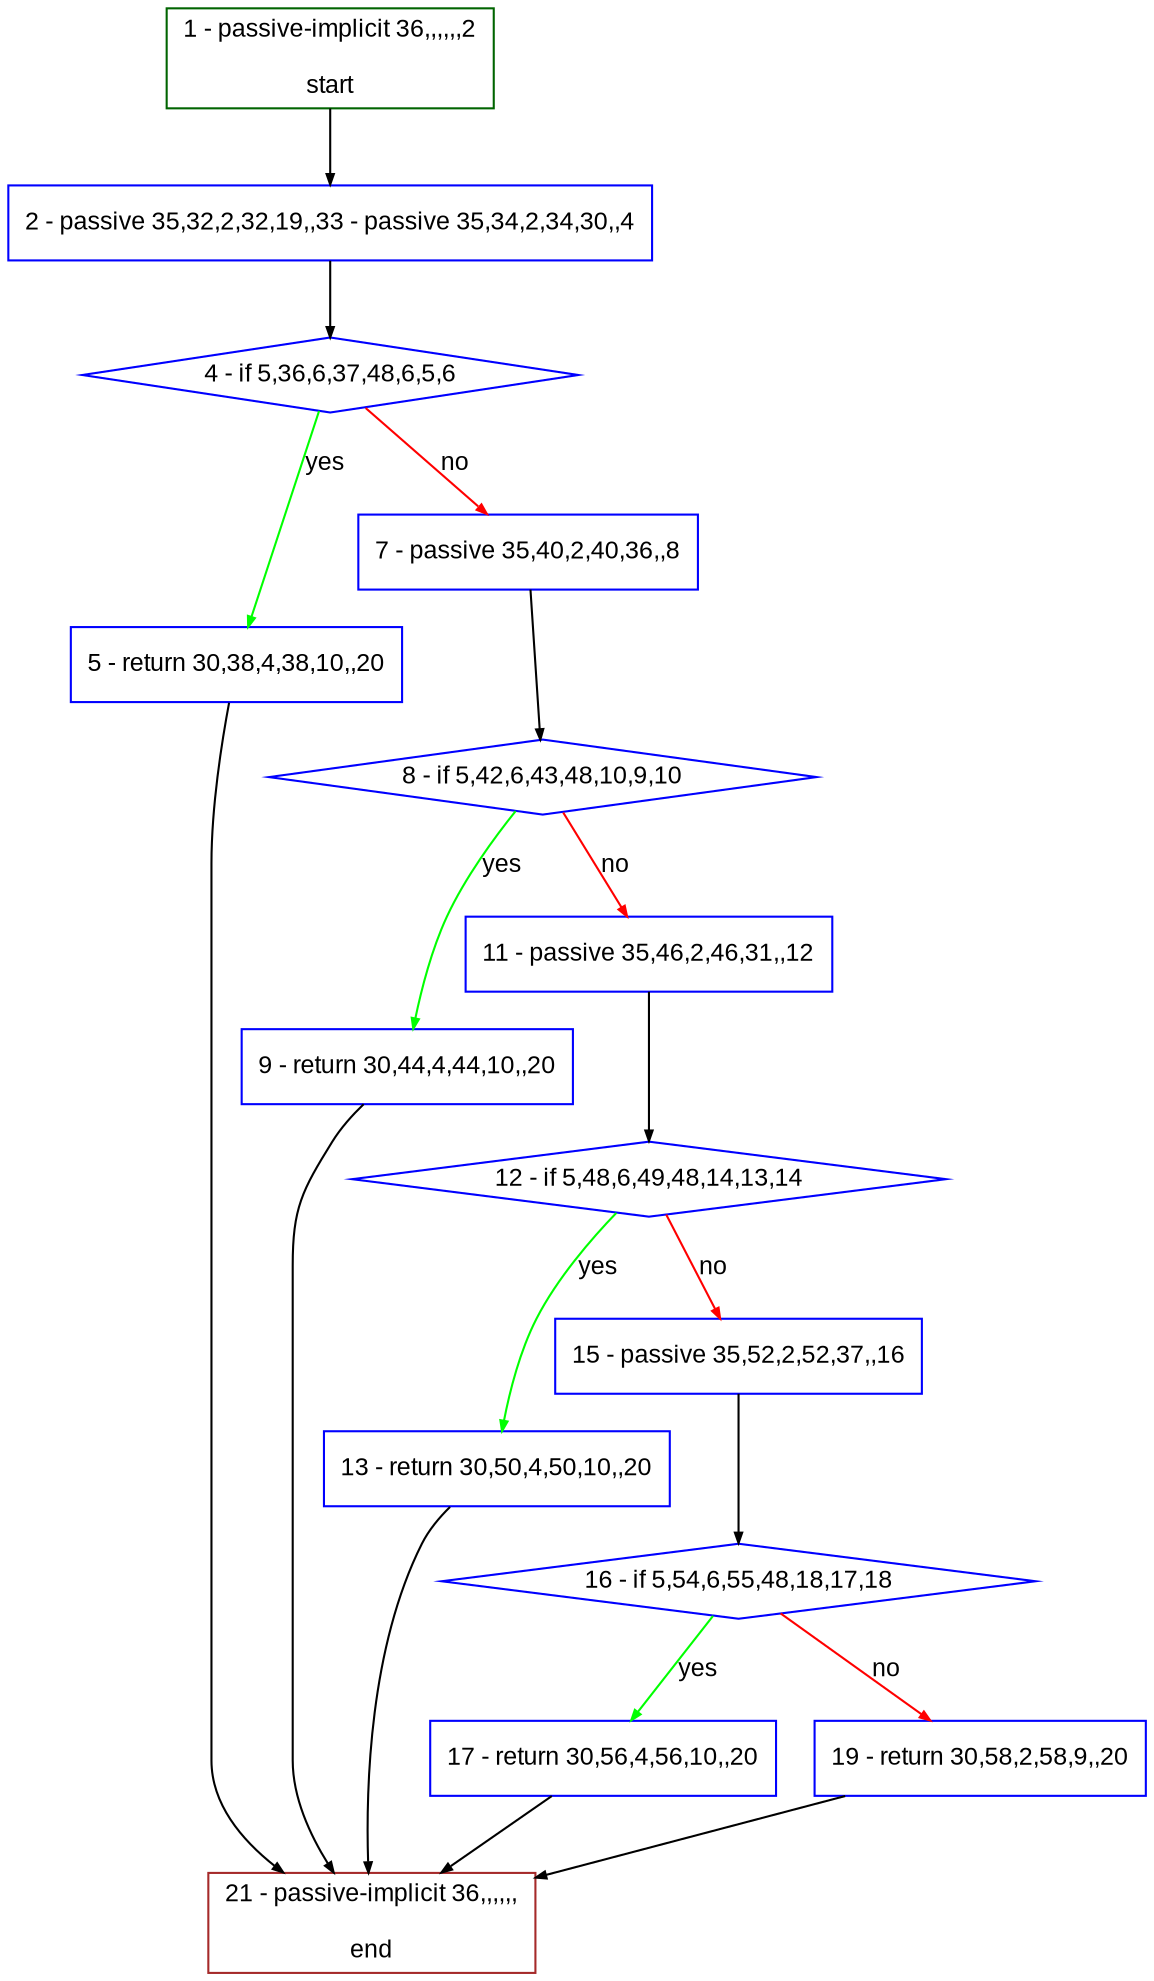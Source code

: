 digraph "" {
  graph [bgcolor="white", fillcolor="#FFFFCC", pack="true", packmode="clust", fontname="Arial", label="", fontsize="12", compound="true", style="rounded,filled"];
  node [node_initialized="no", fillcolor="white", fontname="Arial", label="", color="grey", fontsize="12", fixedsize="false", compound="true", shape="rectangle", style="filled"];
  edge [arrowtail="none", lhead="", fontcolor="black", fontname="Arial", label="", color="black", fontsize="12", arrowhead="normal", arrowsize="0.5", compound="true", ltail="", dir="forward"];
  __N1 [fillcolor="#ffffff", label="2 - passive 35,32,2,32,19,,33 - passive 35,34,2,34,30,,4", color="#0000ff", shape="box", style="filled"];
  __N2 [fillcolor="#ffffff", label="1 - passive-implicit 36,,,,,,2\n\nstart", color="#006400", shape="box", style="filled"];
  __N3 [fillcolor="#ffffff", label="4 - if 5,36,6,37,48,6,5,6", color="#0000ff", shape="diamond", style="filled"];
  __N4 [fillcolor="#ffffff", label="5 - return 30,38,4,38,10,,20", color="#0000ff", shape="box", style="filled"];
  __N5 [fillcolor="#ffffff", label="7 - passive 35,40,2,40,36,,8", color="#0000ff", shape="box", style="filled"];
  __N6 [fillcolor="#ffffff", label="21 - passive-implicit 36,,,,,,\n\nend", color="#a52a2a", shape="box", style="filled"];
  __N7 [fillcolor="#ffffff", label="8 - if 5,42,6,43,48,10,9,10", color="#0000ff", shape="diamond", style="filled"];
  __N8 [fillcolor="#ffffff", label="9 - return 30,44,4,44,10,,20", color="#0000ff", shape="box", style="filled"];
  __N9 [fillcolor="#ffffff", label="11 - passive 35,46,2,46,31,,12", color="#0000ff", shape="box", style="filled"];
  __N10 [fillcolor="#ffffff", label="12 - if 5,48,6,49,48,14,13,14", color="#0000ff", shape="diamond", style="filled"];
  __N11 [fillcolor="#ffffff", label="13 - return 30,50,4,50,10,,20", color="#0000ff", shape="box", style="filled"];
  __N12 [fillcolor="#ffffff", label="15 - passive 35,52,2,52,37,,16", color="#0000ff", shape="box", style="filled"];
  __N13 [fillcolor="#ffffff", label="16 - if 5,54,6,55,48,18,17,18", color="#0000ff", shape="diamond", style="filled"];
  __N14 [fillcolor="#ffffff", label="17 - return 30,56,4,56,10,,20", color="#0000ff", shape="box", style="filled"];
  __N15 [fillcolor="#ffffff", label="19 - return 30,58,2,58,9,,20", color="#0000ff", shape="box", style="filled"];
  __N2 -> __N1 [arrowtail="none", color="#000000", label="", arrowhead="normal", dir="forward"];
  __N1 -> __N3 [arrowtail="none", color="#000000", label="", arrowhead="normal", dir="forward"];
  __N3 -> __N4 [arrowtail="none", color="#00ff00", label="yes", arrowhead="normal", dir="forward"];
  __N3 -> __N5 [arrowtail="none", color="#ff0000", label="no", arrowhead="normal", dir="forward"];
  __N4 -> __N6 [arrowtail="none", color="#000000", label="", arrowhead="normal", dir="forward"];
  __N5 -> __N7 [arrowtail="none", color="#000000", label="", arrowhead="normal", dir="forward"];
  __N7 -> __N8 [arrowtail="none", color="#00ff00", label="yes", arrowhead="normal", dir="forward"];
  __N7 -> __N9 [arrowtail="none", color="#ff0000", label="no", arrowhead="normal", dir="forward"];
  __N8 -> __N6 [arrowtail="none", color="#000000", label="", arrowhead="normal", dir="forward"];
  __N9 -> __N10 [arrowtail="none", color="#000000", label="", arrowhead="normal", dir="forward"];
  __N10 -> __N11 [arrowtail="none", color="#00ff00", label="yes", arrowhead="normal", dir="forward"];
  __N10 -> __N12 [arrowtail="none", color="#ff0000", label="no", arrowhead="normal", dir="forward"];
  __N11 -> __N6 [arrowtail="none", color="#000000", label="", arrowhead="normal", dir="forward"];
  __N12 -> __N13 [arrowtail="none", color="#000000", label="", arrowhead="normal", dir="forward"];
  __N13 -> __N14 [arrowtail="none", color="#00ff00", label="yes", arrowhead="normal", dir="forward"];
  __N13 -> __N15 [arrowtail="none", color="#ff0000", label="no", arrowhead="normal", dir="forward"];
  __N14 -> __N6 [arrowtail="none", color="#000000", label="", arrowhead="normal", dir="forward"];
  __N15 -> __N6 [arrowtail="none", color="#000000", label="", arrowhead="normal", dir="forward"];
}
